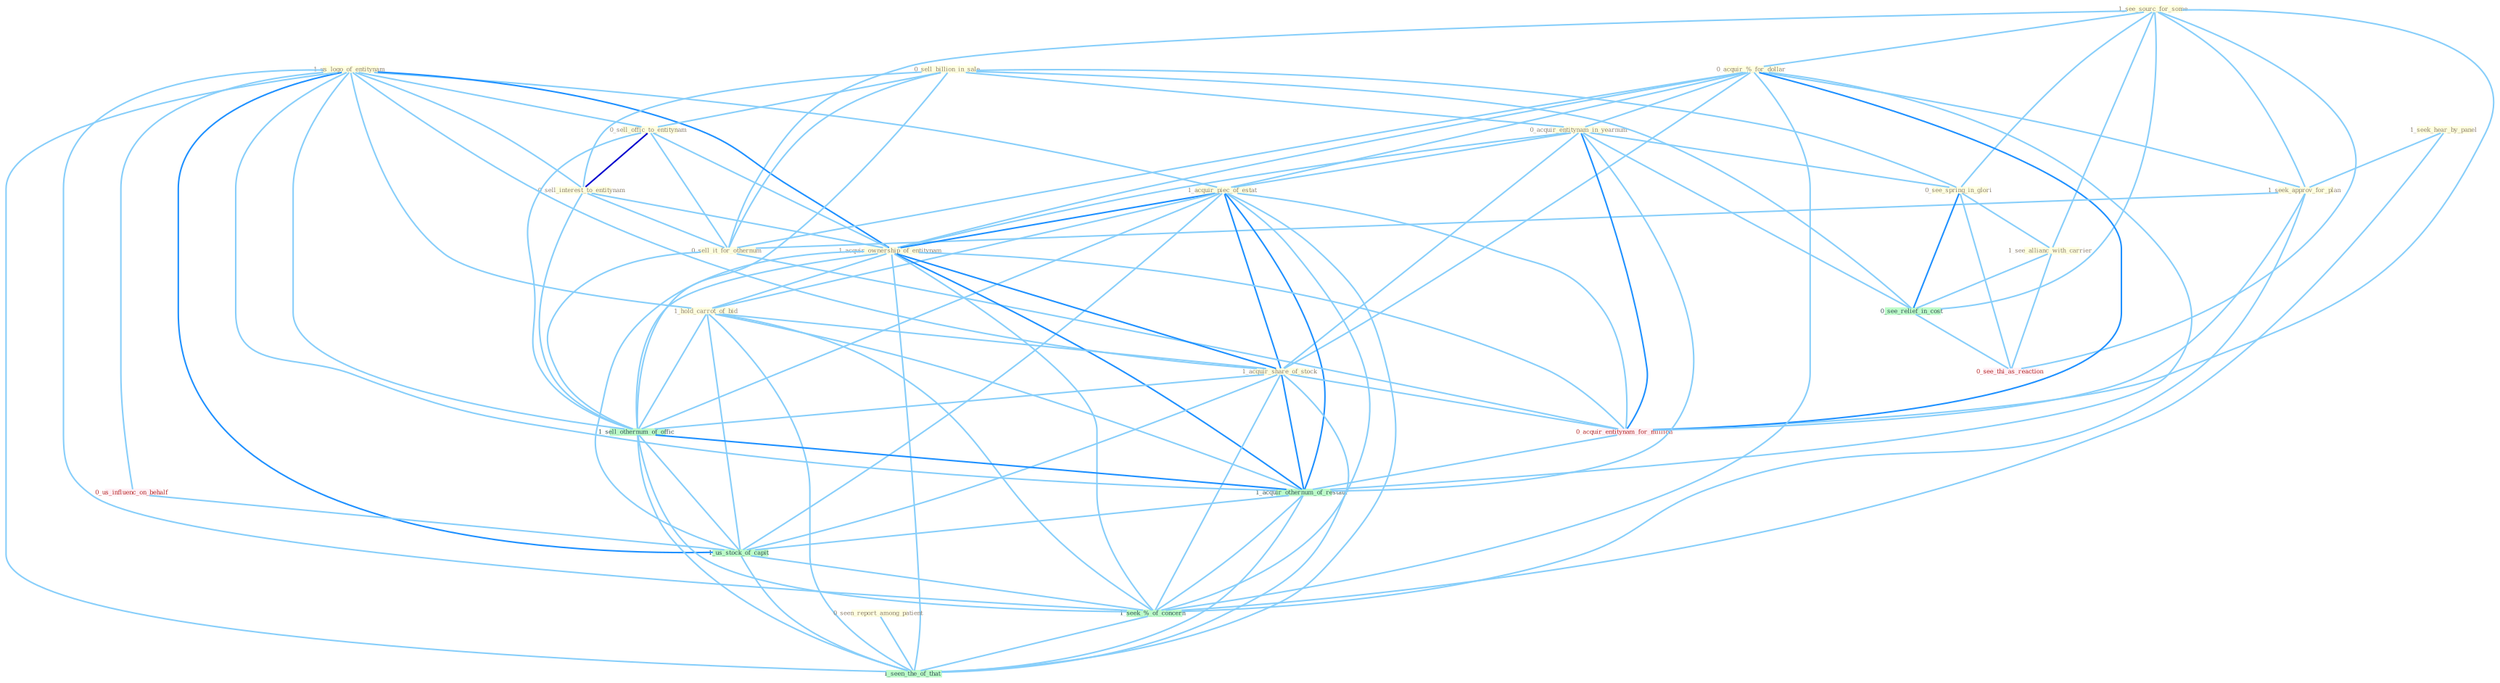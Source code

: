 Graph G{ 
    node
    [shape=polygon,style=filled,width=.5,height=.06,color="#BDFCC9",fixedsize=true,fontsize=4,
    fontcolor="#2f4f4f"];
    {node
    [color="#ffffe0", fontcolor="#8b7d6b"] "1_see_sourc_for_some " "1_us_logo_of_entitynam " "0_sell_billion_in_sale " "1_seek_hear_by_panel " "0_acquir_%_for_dollar " "0_sell_offic_to_entitynam " "0_sell_interest_to_entitynam " "1_seek_approv_for_plan " "0_acquir_entitynam_in_yearnum " "1_acquir_piec_of_estat " "0_sell_it_for_othernum " "1_acquir_ownership_of_entitynam " "1_hold_carrot_of_bid " "0_see_spring_in_glori " "0_seen_report_among_patient " "1_acquir_share_of_stock " "1_see_allianc_with_carrier "}
{node [color="#fff0f5", fontcolor="#b22222"] "0_acquir_entitynam_for_million " "0_us_influenc_on_behalf " "0_see_thi_as_reaction "}
edge [color="#B0E2FF"];

	"1_see_sourc_for_some " -- "0_acquir_%_for_dollar " [w="1", color="#87cefa" ];
	"1_see_sourc_for_some " -- "1_seek_approv_for_plan " [w="1", color="#87cefa" ];
	"1_see_sourc_for_some " -- "0_sell_it_for_othernum " [w="1", color="#87cefa" ];
	"1_see_sourc_for_some " -- "0_see_spring_in_glori " [w="1", color="#87cefa" ];
	"1_see_sourc_for_some " -- "1_see_allianc_with_carrier " [w="1", color="#87cefa" ];
	"1_see_sourc_for_some " -- "0_acquir_entitynam_for_million " [w="1", color="#87cefa" ];
	"1_see_sourc_for_some " -- "0_see_relief_in_cost " [w="1", color="#87cefa" ];
	"1_see_sourc_for_some " -- "0_see_thi_as_reaction " [w="1", color="#87cefa" ];
	"1_us_logo_of_entitynam " -- "0_sell_offic_to_entitynam " [w="1", color="#87cefa" ];
	"1_us_logo_of_entitynam " -- "0_sell_interest_to_entitynam " [w="1", color="#87cefa" ];
	"1_us_logo_of_entitynam " -- "1_acquir_piec_of_estat " [w="1", color="#87cefa" ];
	"1_us_logo_of_entitynam " -- "1_acquir_ownership_of_entitynam " [w="2", color="#1e90ff" , len=0.8];
	"1_us_logo_of_entitynam " -- "1_hold_carrot_of_bid " [w="1", color="#87cefa" ];
	"1_us_logo_of_entitynam " -- "1_acquir_share_of_stock " [w="1", color="#87cefa" ];
	"1_us_logo_of_entitynam " -- "1_sell_othernum_of_offic " [w="1", color="#87cefa" ];
	"1_us_logo_of_entitynam " -- "0_us_influenc_on_behalf " [w="1", color="#87cefa" ];
	"1_us_logo_of_entitynam " -- "1_acquir_othernum_of_restaur " [w="1", color="#87cefa" ];
	"1_us_logo_of_entitynam " -- "1_us_stock_of_capit " [w="2", color="#1e90ff" , len=0.8];
	"1_us_logo_of_entitynam " -- "1_seek_%_of_concern " [w="1", color="#87cefa" ];
	"1_us_logo_of_entitynam " -- "1_seen_the_of_that " [w="1", color="#87cefa" ];
	"0_sell_billion_in_sale " -- "0_sell_offic_to_entitynam " [w="1", color="#87cefa" ];
	"0_sell_billion_in_sale " -- "0_sell_interest_to_entitynam " [w="1", color="#87cefa" ];
	"0_sell_billion_in_sale " -- "0_acquir_entitynam_in_yearnum " [w="1", color="#87cefa" ];
	"0_sell_billion_in_sale " -- "0_sell_it_for_othernum " [w="1", color="#87cefa" ];
	"0_sell_billion_in_sale " -- "0_see_spring_in_glori " [w="1", color="#87cefa" ];
	"0_sell_billion_in_sale " -- "1_sell_othernum_of_offic " [w="1", color="#87cefa" ];
	"0_sell_billion_in_sale " -- "0_see_relief_in_cost " [w="1", color="#87cefa" ];
	"1_seek_hear_by_panel " -- "1_seek_approv_for_plan " [w="1", color="#87cefa" ];
	"1_seek_hear_by_panel " -- "1_seek_%_of_concern " [w="1", color="#87cefa" ];
	"0_acquir_%_for_dollar " -- "1_seek_approv_for_plan " [w="1", color="#87cefa" ];
	"0_acquir_%_for_dollar " -- "0_acquir_entitynam_in_yearnum " [w="1", color="#87cefa" ];
	"0_acquir_%_for_dollar " -- "1_acquir_piec_of_estat " [w="1", color="#87cefa" ];
	"0_acquir_%_for_dollar " -- "0_sell_it_for_othernum " [w="1", color="#87cefa" ];
	"0_acquir_%_for_dollar " -- "1_acquir_ownership_of_entitynam " [w="1", color="#87cefa" ];
	"0_acquir_%_for_dollar " -- "1_acquir_share_of_stock " [w="1", color="#87cefa" ];
	"0_acquir_%_for_dollar " -- "0_acquir_entitynam_for_million " [w="2", color="#1e90ff" , len=0.8];
	"0_acquir_%_for_dollar " -- "1_acquir_othernum_of_restaur " [w="1", color="#87cefa" ];
	"0_acquir_%_for_dollar " -- "1_seek_%_of_concern " [w="1", color="#87cefa" ];
	"0_sell_offic_to_entitynam " -- "0_sell_interest_to_entitynam " [w="3", color="#0000cd" , len=0.6];
	"0_sell_offic_to_entitynam " -- "0_sell_it_for_othernum " [w="1", color="#87cefa" ];
	"0_sell_offic_to_entitynam " -- "1_acquir_ownership_of_entitynam " [w="1", color="#87cefa" ];
	"0_sell_offic_to_entitynam " -- "1_sell_othernum_of_offic " [w="1", color="#87cefa" ];
	"0_sell_interest_to_entitynam " -- "0_sell_it_for_othernum " [w="1", color="#87cefa" ];
	"0_sell_interest_to_entitynam " -- "1_acquir_ownership_of_entitynam " [w="1", color="#87cefa" ];
	"0_sell_interest_to_entitynam " -- "1_sell_othernum_of_offic " [w="1", color="#87cefa" ];
	"1_seek_approv_for_plan " -- "0_sell_it_for_othernum " [w="1", color="#87cefa" ];
	"1_seek_approv_for_plan " -- "0_acquir_entitynam_for_million " [w="1", color="#87cefa" ];
	"1_seek_approv_for_plan " -- "1_seek_%_of_concern " [w="1", color="#87cefa" ];
	"0_acquir_entitynam_in_yearnum " -- "1_acquir_piec_of_estat " [w="1", color="#87cefa" ];
	"0_acquir_entitynam_in_yearnum " -- "1_acquir_ownership_of_entitynam " [w="1", color="#87cefa" ];
	"0_acquir_entitynam_in_yearnum " -- "0_see_spring_in_glori " [w="1", color="#87cefa" ];
	"0_acquir_entitynam_in_yearnum " -- "1_acquir_share_of_stock " [w="1", color="#87cefa" ];
	"0_acquir_entitynam_in_yearnum " -- "0_acquir_entitynam_for_million " [w="2", color="#1e90ff" , len=0.8];
	"0_acquir_entitynam_in_yearnum " -- "0_see_relief_in_cost " [w="1", color="#87cefa" ];
	"0_acquir_entitynam_in_yearnum " -- "1_acquir_othernum_of_restaur " [w="1", color="#87cefa" ];
	"1_acquir_piec_of_estat " -- "1_acquir_ownership_of_entitynam " [w="2", color="#1e90ff" , len=0.8];
	"1_acquir_piec_of_estat " -- "1_hold_carrot_of_bid " [w="1", color="#87cefa" ];
	"1_acquir_piec_of_estat " -- "1_acquir_share_of_stock " [w="2", color="#1e90ff" , len=0.8];
	"1_acquir_piec_of_estat " -- "0_acquir_entitynam_for_million " [w="1", color="#87cefa" ];
	"1_acquir_piec_of_estat " -- "1_sell_othernum_of_offic " [w="1", color="#87cefa" ];
	"1_acquir_piec_of_estat " -- "1_acquir_othernum_of_restaur " [w="2", color="#1e90ff" , len=0.8];
	"1_acquir_piec_of_estat " -- "1_us_stock_of_capit " [w="1", color="#87cefa" ];
	"1_acquir_piec_of_estat " -- "1_seek_%_of_concern " [w="1", color="#87cefa" ];
	"1_acquir_piec_of_estat " -- "1_seen_the_of_that " [w="1", color="#87cefa" ];
	"0_sell_it_for_othernum " -- "0_acquir_entitynam_for_million " [w="1", color="#87cefa" ];
	"0_sell_it_for_othernum " -- "1_sell_othernum_of_offic " [w="1", color="#87cefa" ];
	"1_acquir_ownership_of_entitynam " -- "1_hold_carrot_of_bid " [w="1", color="#87cefa" ];
	"1_acquir_ownership_of_entitynam " -- "1_acquir_share_of_stock " [w="2", color="#1e90ff" , len=0.8];
	"1_acquir_ownership_of_entitynam " -- "0_acquir_entitynam_for_million " [w="1", color="#87cefa" ];
	"1_acquir_ownership_of_entitynam " -- "1_sell_othernum_of_offic " [w="1", color="#87cefa" ];
	"1_acquir_ownership_of_entitynam " -- "1_acquir_othernum_of_restaur " [w="2", color="#1e90ff" , len=0.8];
	"1_acquir_ownership_of_entitynam " -- "1_us_stock_of_capit " [w="1", color="#87cefa" ];
	"1_acquir_ownership_of_entitynam " -- "1_seek_%_of_concern " [w="1", color="#87cefa" ];
	"1_acquir_ownership_of_entitynam " -- "1_seen_the_of_that " [w="1", color="#87cefa" ];
	"1_hold_carrot_of_bid " -- "1_acquir_share_of_stock " [w="1", color="#87cefa" ];
	"1_hold_carrot_of_bid " -- "1_sell_othernum_of_offic " [w="1", color="#87cefa" ];
	"1_hold_carrot_of_bid " -- "1_acquir_othernum_of_restaur " [w="1", color="#87cefa" ];
	"1_hold_carrot_of_bid " -- "1_us_stock_of_capit " [w="1", color="#87cefa" ];
	"1_hold_carrot_of_bid " -- "1_seek_%_of_concern " [w="1", color="#87cefa" ];
	"1_hold_carrot_of_bid " -- "1_seen_the_of_that " [w="1", color="#87cefa" ];
	"0_see_spring_in_glori " -- "1_see_allianc_with_carrier " [w="1", color="#87cefa" ];
	"0_see_spring_in_glori " -- "0_see_relief_in_cost " [w="2", color="#1e90ff" , len=0.8];
	"0_see_spring_in_glori " -- "0_see_thi_as_reaction " [w="1", color="#87cefa" ];
	"0_seen_report_among_patient " -- "1_seen_the_of_that " [w="1", color="#87cefa" ];
	"1_acquir_share_of_stock " -- "0_acquir_entitynam_for_million " [w="1", color="#87cefa" ];
	"1_acquir_share_of_stock " -- "1_sell_othernum_of_offic " [w="1", color="#87cefa" ];
	"1_acquir_share_of_stock " -- "1_acquir_othernum_of_restaur " [w="2", color="#1e90ff" , len=0.8];
	"1_acquir_share_of_stock " -- "1_us_stock_of_capit " [w="1", color="#87cefa" ];
	"1_acquir_share_of_stock " -- "1_seek_%_of_concern " [w="1", color="#87cefa" ];
	"1_acquir_share_of_stock " -- "1_seen_the_of_that " [w="1", color="#87cefa" ];
	"1_see_allianc_with_carrier " -- "0_see_relief_in_cost " [w="1", color="#87cefa" ];
	"1_see_allianc_with_carrier " -- "0_see_thi_as_reaction " [w="1", color="#87cefa" ];
	"0_acquir_entitynam_for_million " -- "1_acquir_othernum_of_restaur " [w="1", color="#87cefa" ];
	"1_sell_othernum_of_offic " -- "1_acquir_othernum_of_restaur " [w="2", color="#1e90ff" , len=0.8];
	"1_sell_othernum_of_offic " -- "1_us_stock_of_capit " [w="1", color="#87cefa" ];
	"1_sell_othernum_of_offic " -- "1_seek_%_of_concern " [w="1", color="#87cefa" ];
	"1_sell_othernum_of_offic " -- "1_seen_the_of_that " [w="1", color="#87cefa" ];
	"0_us_influenc_on_behalf " -- "1_us_stock_of_capit " [w="1", color="#87cefa" ];
	"0_see_relief_in_cost " -- "0_see_thi_as_reaction " [w="1", color="#87cefa" ];
	"1_acquir_othernum_of_restaur " -- "1_us_stock_of_capit " [w="1", color="#87cefa" ];
	"1_acquir_othernum_of_restaur " -- "1_seek_%_of_concern " [w="1", color="#87cefa" ];
	"1_acquir_othernum_of_restaur " -- "1_seen_the_of_that " [w="1", color="#87cefa" ];
	"1_us_stock_of_capit " -- "1_seek_%_of_concern " [w="1", color="#87cefa" ];
	"1_us_stock_of_capit " -- "1_seen_the_of_that " [w="1", color="#87cefa" ];
	"1_seek_%_of_concern " -- "1_seen_the_of_that " [w="1", color="#87cefa" ];
}